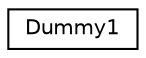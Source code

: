 digraph "Graphical Class Hierarchy"
{
  edge [fontname="Helvetica",fontsize="10",labelfontname="Helvetica",labelfontsize="10"];
  node [fontname="Helvetica",fontsize="10",shape=record];
  rankdir="LR";
  Node0 [label="Dummy1",height=0.2,width=0.4,color="black", fillcolor="white", style="filled",URL="$struct_dummy1.html"];
}
